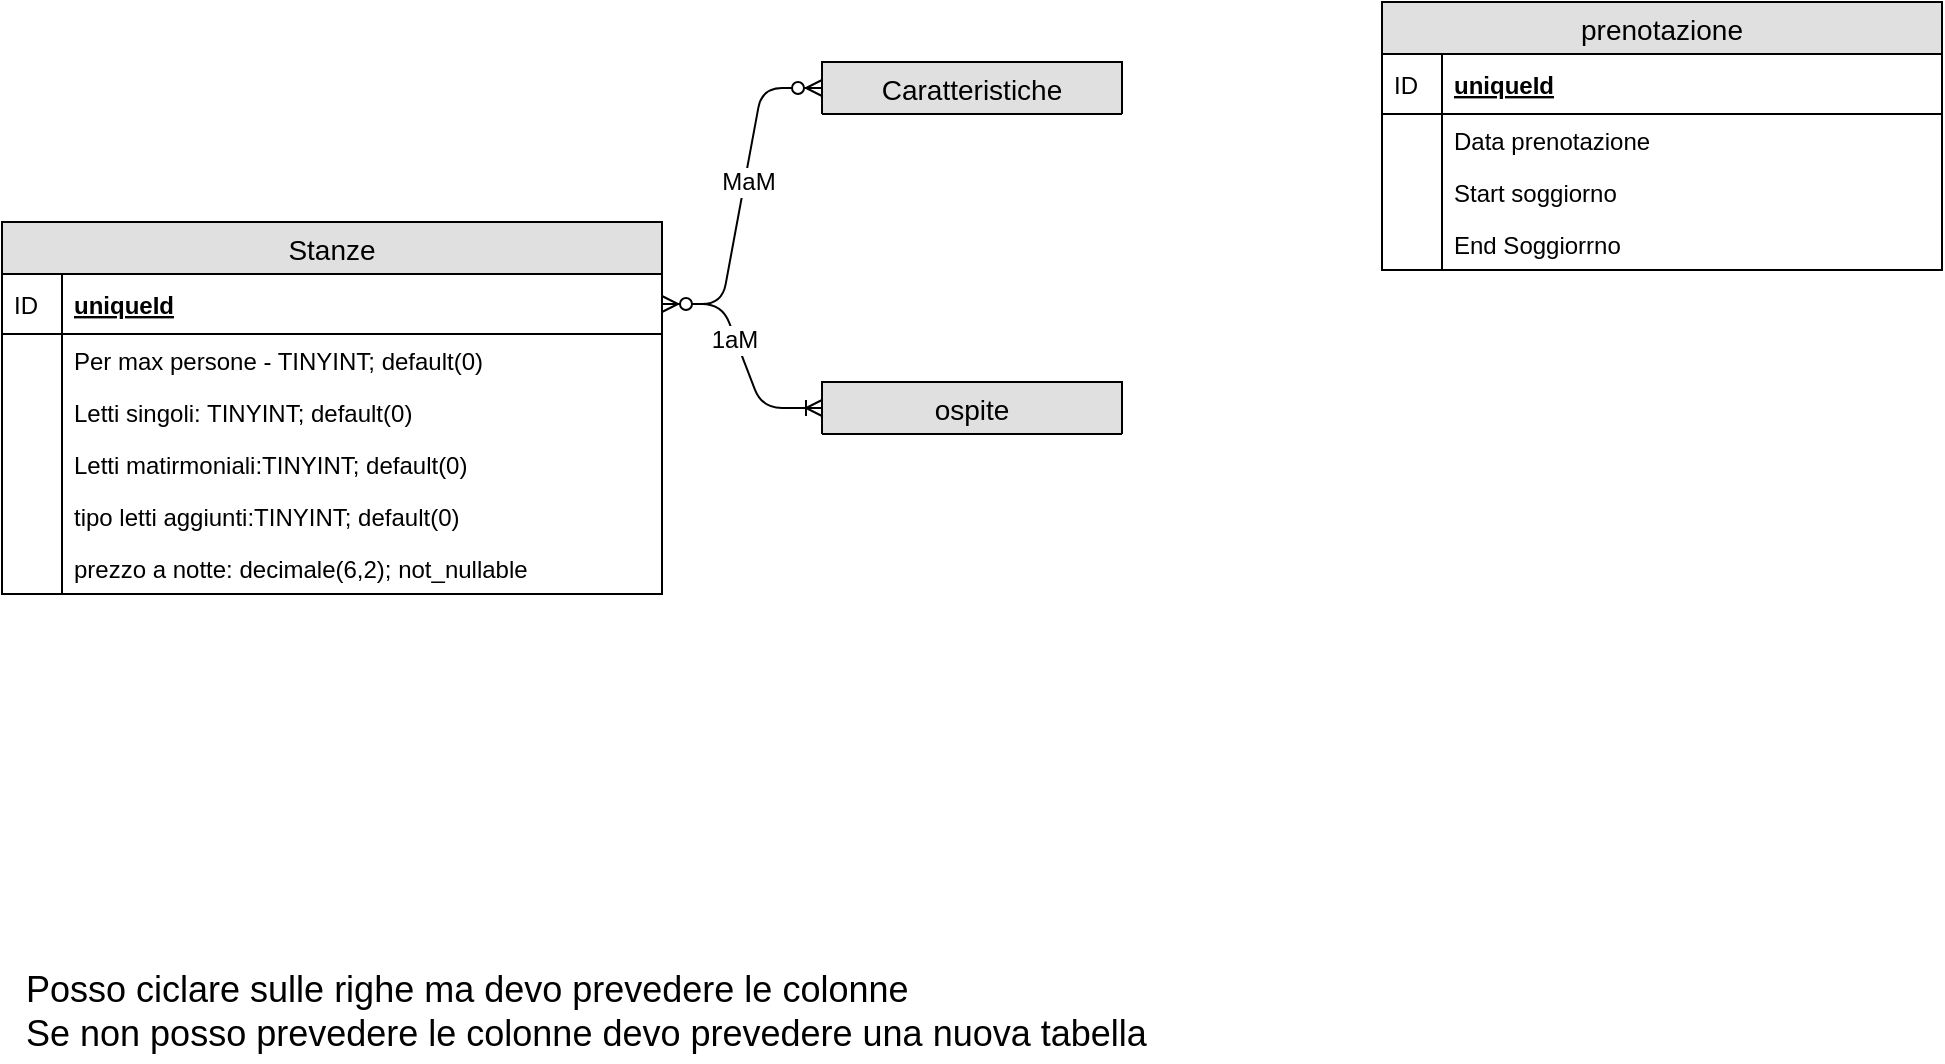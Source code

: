 <mxfile version="12.4.2" type="github" pages="1">
  <diagram id="B_G7BN0pg-eralU9Y7lQ" name="Page-1">
    <mxGraphModel dx="1426" dy="837" grid="1" gridSize="10" guides="1" tooltips="1" connect="1" arrows="1" fold="1" page="1" pageScale="1" pageWidth="1920" pageHeight="1200" math="0" shadow="0">
      <root>
        <mxCell id="0"/>
        <mxCell id="1" parent="0"/>
        <mxCell id="duu10q1DUP-rFCEBtcsj-118" value="" style="edgeStyle=orthogonalEdgeStyle;rounded=0;orthogonalLoop=1;jettySize=auto;html=1;startArrow=none;startFill=0;" parent="1" target="duu10q1DUP-rFCEBtcsj-2" edge="1">
          <mxGeometry relative="1" as="geometry">
            <mxPoint x="350" y="55" as="sourcePoint"/>
          </mxGeometry>
        </mxCell>
        <mxCell id="duu10q1DUP-rFCEBtcsj-130" value="Stanze" style="swimlane;fontStyle=0;childLayout=stackLayout;horizontal=1;startSize=26;fillColor=#e0e0e0;horizontalStack=0;resizeParent=1;resizeParentMax=0;resizeLast=0;collapsible=1;marginBottom=0;swimlaneFillColor=#ffffff;align=center;fontSize=14;" parent="1" vertex="1">
          <mxGeometry x="110" y="460" width="330" height="186" as="geometry">
            <mxRectangle x="70" y="350" width="80" height="26" as="alternateBounds"/>
          </mxGeometry>
        </mxCell>
        <mxCell id="duu10q1DUP-rFCEBtcsj-131" value="uniqueId" style="shape=partialRectangle;top=0;left=0;right=0;bottom=1;align=left;verticalAlign=middle;fillColor=none;spacingLeft=34;spacingRight=4;overflow=hidden;rotatable=0;points=[[0,0.5],[1,0.5]];portConstraint=eastwest;dropTarget=0;fontStyle=5;fontSize=12;" parent="duu10q1DUP-rFCEBtcsj-130" vertex="1">
          <mxGeometry y="26" width="330" height="30" as="geometry"/>
        </mxCell>
        <mxCell id="duu10q1DUP-rFCEBtcsj-132" value="ID" style="shape=partialRectangle;top=0;left=0;bottom=0;fillColor=none;align=left;verticalAlign=middle;spacingLeft=4;spacingRight=4;overflow=hidden;rotatable=0;points=[];portConstraint=eastwest;part=1;fontSize=12;" parent="duu10q1DUP-rFCEBtcsj-131" vertex="1" connectable="0">
          <mxGeometry width="30" height="30" as="geometry"/>
        </mxCell>
        <mxCell id="duu10q1DUP-rFCEBtcsj-133" value="Per max persone - TINYINT; default(0)" style="shape=partialRectangle;top=0;left=0;right=0;bottom=0;align=left;verticalAlign=top;fillColor=none;spacingLeft=34;spacingRight=4;overflow=hidden;rotatable=0;points=[[0,0.5],[1,0.5]];portConstraint=eastwest;dropTarget=0;fontSize=12;" parent="duu10q1DUP-rFCEBtcsj-130" vertex="1">
          <mxGeometry y="56" width="330" height="26" as="geometry"/>
        </mxCell>
        <mxCell id="duu10q1DUP-rFCEBtcsj-134" value="" style="shape=partialRectangle;top=0;left=0;bottom=0;fillColor=none;align=left;verticalAlign=top;spacingLeft=4;spacingRight=4;overflow=hidden;rotatable=0;points=[];portConstraint=eastwest;part=1;fontSize=12;" parent="duu10q1DUP-rFCEBtcsj-133" vertex="1" connectable="0">
          <mxGeometry width="30" height="26" as="geometry"/>
        </mxCell>
        <mxCell id="duu10q1DUP-rFCEBtcsj-135" value="Letti singoli: TINYINT; default(0)" style="shape=partialRectangle;top=0;left=0;right=0;bottom=0;align=left;verticalAlign=top;fillColor=none;spacingLeft=34;spacingRight=4;overflow=hidden;rotatable=0;points=[[0,0.5],[1,0.5]];portConstraint=eastwest;dropTarget=0;fontSize=12;" parent="duu10q1DUP-rFCEBtcsj-130" vertex="1">
          <mxGeometry y="82" width="330" height="26" as="geometry"/>
        </mxCell>
        <mxCell id="duu10q1DUP-rFCEBtcsj-136" value="" style="shape=partialRectangle;top=0;left=0;bottom=0;fillColor=none;align=left;verticalAlign=top;spacingLeft=4;spacingRight=4;overflow=hidden;rotatable=0;points=[];portConstraint=eastwest;part=1;fontSize=12;" parent="duu10q1DUP-rFCEBtcsj-135" vertex="1" connectable="0">
          <mxGeometry width="30" height="26" as="geometry"/>
        </mxCell>
        <mxCell id="duu10q1DUP-rFCEBtcsj-137" value="Letti matirmoniali:TINYINT; default(0)" style="shape=partialRectangle;top=0;left=0;right=0;bottom=0;align=left;verticalAlign=top;fillColor=none;spacingLeft=34;spacingRight=4;overflow=hidden;rotatable=0;points=[[0,0.5],[1,0.5]];portConstraint=eastwest;dropTarget=0;fontSize=12;" parent="duu10q1DUP-rFCEBtcsj-130" vertex="1">
          <mxGeometry y="108" width="330" height="26" as="geometry"/>
        </mxCell>
        <mxCell id="duu10q1DUP-rFCEBtcsj-138" value="" style="shape=partialRectangle;top=0;left=0;bottom=0;fillColor=none;align=left;verticalAlign=top;spacingLeft=4;spacingRight=4;overflow=hidden;rotatable=0;points=[];portConstraint=eastwest;part=1;fontSize=12;" parent="duu10q1DUP-rFCEBtcsj-137" vertex="1" connectable="0">
          <mxGeometry width="30" height="26" as="geometry"/>
        </mxCell>
        <mxCell id="duu10q1DUP-rFCEBtcsj-145" value="tipo letti aggiunti:TINYINT; default(0)" style="shape=partialRectangle;top=0;left=0;right=0;bottom=0;align=left;verticalAlign=top;fillColor=none;spacingLeft=34;spacingRight=4;overflow=hidden;rotatable=0;points=[[0,0.5],[1,0.5]];portConstraint=eastwest;dropTarget=0;fontSize=12;" parent="duu10q1DUP-rFCEBtcsj-130" vertex="1">
          <mxGeometry y="134" width="330" height="26" as="geometry"/>
        </mxCell>
        <mxCell id="duu10q1DUP-rFCEBtcsj-146" value="" style="shape=partialRectangle;top=0;left=0;bottom=0;fillColor=none;align=left;verticalAlign=top;spacingLeft=4;spacingRight=4;overflow=hidden;rotatable=0;points=[];portConstraint=eastwest;part=1;fontSize=12;" parent="duu10q1DUP-rFCEBtcsj-145" vertex="1" connectable="0">
          <mxGeometry width="30" height="26" as="geometry"/>
        </mxCell>
        <mxCell id="duu10q1DUP-rFCEBtcsj-147" value="prezzo a notte: decimale(6,2); not_nullable" style="shape=partialRectangle;top=0;left=0;right=0;bottom=0;align=left;verticalAlign=top;fillColor=none;spacingLeft=34;spacingRight=4;overflow=hidden;rotatable=0;points=[[0,0.5],[1,0.5]];portConstraint=eastwest;dropTarget=0;fontSize=12;" parent="duu10q1DUP-rFCEBtcsj-130" vertex="1">
          <mxGeometry y="160" width="330" height="26" as="geometry"/>
        </mxCell>
        <mxCell id="duu10q1DUP-rFCEBtcsj-148" value="" style="shape=partialRectangle;top=0;left=0;bottom=0;fillColor=none;align=left;verticalAlign=top;spacingLeft=4;spacingRight=4;overflow=hidden;rotatable=0;points=[];portConstraint=eastwest;part=1;fontSize=12;" parent="duu10q1DUP-rFCEBtcsj-147" vertex="1" connectable="0">
          <mxGeometry width="30" height="26" as="geometry"/>
        </mxCell>
        <mxCell id="duu10q1DUP-rFCEBtcsj-177" value="ospite" style="swimlane;fontStyle=0;childLayout=stackLayout;horizontal=1;startSize=26;fillColor=#e0e0e0;horizontalStack=0;resizeParent=1;resizeParentMax=0;resizeLast=0;collapsible=1;marginBottom=0;swimlaneFillColor=#ffffff;align=center;fontSize=14;" parent="1" vertex="1" collapsed="1">
          <mxGeometry x="520" y="540" width="150" height="26" as="geometry">
            <mxRectangle x="520" y="470" width="160" height="420" as="alternateBounds"/>
          </mxGeometry>
        </mxCell>
        <mxCell id="duu10q1DUP-rFCEBtcsj-178" value="uniqueId" style="shape=partialRectangle;top=0;left=0;right=0;bottom=1;align=left;verticalAlign=middle;fillColor=none;spacingLeft=34;spacingRight=4;overflow=hidden;rotatable=0;points=[[0,0.5],[1,0.5]];portConstraint=eastwest;dropTarget=0;fontStyle=5;fontSize=12;" parent="duu10q1DUP-rFCEBtcsj-177" vertex="1">
          <mxGeometry y="26" width="150" height="30" as="geometry"/>
        </mxCell>
        <mxCell id="duu10q1DUP-rFCEBtcsj-179" value="ID" style="shape=partialRectangle;top=0;left=0;bottom=0;fillColor=none;align=left;verticalAlign=middle;spacingLeft=4;spacingRight=4;overflow=hidden;rotatable=0;points=[];portConstraint=eastwest;part=1;fontSize=12;" parent="duu10q1DUP-rFCEBtcsj-178" vertex="1" connectable="0">
          <mxGeometry width="30" height="30" as="geometry"/>
        </mxCell>
        <mxCell id="duu10q1DUP-rFCEBtcsj-180" value="Nome" style="shape=partialRectangle;top=0;left=0;right=0;bottom=0;align=left;verticalAlign=top;fillColor=none;spacingLeft=34;spacingRight=4;overflow=hidden;rotatable=0;points=[[0,0.5],[1,0.5]];portConstraint=eastwest;dropTarget=0;fontSize=12;" parent="duu10q1DUP-rFCEBtcsj-177" vertex="1">
          <mxGeometry y="56" width="150" height="26" as="geometry"/>
        </mxCell>
        <mxCell id="duu10q1DUP-rFCEBtcsj-181" value="" style="shape=partialRectangle;top=0;left=0;bottom=0;fillColor=none;align=left;verticalAlign=top;spacingLeft=4;spacingRight=4;overflow=hidden;rotatable=0;points=[];portConstraint=eastwest;part=1;fontSize=12;" parent="duu10q1DUP-rFCEBtcsj-180" vertex="1" connectable="0">
          <mxGeometry width="30" height="26" as="geometry"/>
        </mxCell>
        <mxCell id="duu10q1DUP-rFCEBtcsj-182" value="Cognome" style="shape=partialRectangle;top=0;left=0;right=0;bottom=0;align=left;verticalAlign=top;fillColor=none;spacingLeft=34;spacingRight=4;overflow=hidden;rotatable=0;points=[[0,0.5],[1,0.5]];portConstraint=eastwest;dropTarget=0;fontSize=12;" parent="duu10q1DUP-rFCEBtcsj-177" vertex="1">
          <mxGeometry y="82" width="150" height="26" as="geometry"/>
        </mxCell>
        <mxCell id="duu10q1DUP-rFCEBtcsj-183" value="" style="shape=partialRectangle;top=0;left=0;bottom=0;fillColor=none;align=left;verticalAlign=top;spacingLeft=4;spacingRight=4;overflow=hidden;rotatable=0;points=[];portConstraint=eastwest;part=1;fontSize=12;" parent="duu10q1DUP-rFCEBtcsj-182" vertex="1" connectable="0">
          <mxGeometry width="30" height="26" as="geometry"/>
        </mxCell>
        <mxCell id="duu10q1DUP-rFCEBtcsj-184" value="CF" style="shape=partialRectangle;top=0;left=0;right=0;bottom=0;align=left;verticalAlign=top;fillColor=none;spacingLeft=34;spacingRight=4;overflow=hidden;rotatable=0;points=[[0,0.5],[1,0.5]];portConstraint=eastwest;dropTarget=0;fontSize=12;" parent="duu10q1DUP-rFCEBtcsj-177" vertex="1">
          <mxGeometry y="108" width="150" height="26" as="geometry"/>
        </mxCell>
        <mxCell id="duu10q1DUP-rFCEBtcsj-185" value="" style="shape=partialRectangle;top=0;left=0;bottom=0;fillColor=none;align=left;verticalAlign=top;spacingLeft=4;spacingRight=4;overflow=hidden;rotatable=0;points=[];portConstraint=eastwest;part=1;fontSize=12;" parent="duu10q1DUP-rFCEBtcsj-184" vertex="1" connectable="0">
          <mxGeometry width="30" height="26" as="geometry"/>
        </mxCell>
        <mxCell id="duu10q1DUP-rFCEBtcsj-186" value="telefono" style="shape=partialRectangle;top=0;left=0;right=0;bottom=0;align=left;verticalAlign=top;fillColor=none;spacingLeft=34;spacingRight=4;overflow=hidden;rotatable=0;points=[[0,0.5],[1,0.5]];portConstraint=eastwest;dropTarget=0;fontSize=12;" parent="duu10q1DUP-rFCEBtcsj-177" vertex="1">
          <mxGeometry y="134" width="150" height="26" as="geometry"/>
        </mxCell>
        <mxCell id="duu10q1DUP-rFCEBtcsj-187" value="" style="shape=partialRectangle;top=0;left=0;bottom=0;fillColor=none;align=left;verticalAlign=top;spacingLeft=4;spacingRight=4;overflow=hidden;rotatable=0;points=[];portConstraint=eastwest;part=1;fontSize=12;" parent="duu10q1DUP-rFCEBtcsj-186" vertex="1" connectable="0">
          <mxGeometry width="30" height="26" as="geometry"/>
        </mxCell>
        <mxCell id="duu10q1DUP-rFCEBtcsj-188" value="prezzo a notte" style="shape=partialRectangle;top=0;left=0;right=0;bottom=0;align=left;verticalAlign=top;fillColor=none;spacingLeft=34;spacingRight=4;overflow=hidden;rotatable=0;points=[[0,0.5],[1,0.5]];portConstraint=eastwest;dropTarget=0;fontSize=12;" parent="duu10q1DUP-rFCEBtcsj-177" vertex="1">
          <mxGeometry y="160" width="150" height="26" as="geometry"/>
        </mxCell>
        <mxCell id="duu10q1DUP-rFCEBtcsj-189" value="" style="shape=partialRectangle;top=0;left=0;bottom=0;fillColor=none;align=left;verticalAlign=top;spacingLeft=4;spacingRight=4;overflow=hidden;rotatable=0;points=[];portConstraint=eastwest;part=1;fontSize=12;" parent="duu10q1DUP-rFCEBtcsj-188" vertex="1" connectable="0">
          <mxGeometry width="30" height="26" as="geometry"/>
        </mxCell>
        <mxCell id="duu10q1DUP-rFCEBtcsj-196" value="wifi" style="shape=partialRectangle;top=0;left=0;right=0;bottom=0;align=left;verticalAlign=top;fillColor=none;spacingLeft=34;spacingRight=4;overflow=hidden;rotatable=0;points=[[0,0.5],[1,0.5]];portConstraint=eastwest;dropTarget=0;fontSize=12;" parent="duu10q1DUP-rFCEBtcsj-177" vertex="1">
          <mxGeometry y="186" width="150" height="26" as="geometry"/>
        </mxCell>
        <mxCell id="duu10q1DUP-rFCEBtcsj-197" value="" style="shape=partialRectangle;top=0;left=0;bottom=0;fillColor=none;align=left;verticalAlign=top;spacingLeft=4;spacingRight=4;overflow=hidden;rotatable=0;points=[];portConstraint=eastwest;part=1;fontSize=12;" parent="duu10q1DUP-rFCEBtcsj-196" vertex="1" connectable="0">
          <mxGeometry width="30" height="26" as="geometry"/>
        </mxCell>
        <mxCell id="duu10q1DUP-rFCEBtcsj-198" value="row 3" style="shape=partialRectangle;top=0;left=0;right=0;bottom=0;align=left;verticalAlign=top;fillColor=none;spacingLeft=34;spacingRight=4;overflow=hidden;rotatable=0;points=[[0,0.5],[1,0.5]];portConstraint=eastwest;dropTarget=0;fontSize=12;" parent="duu10q1DUP-rFCEBtcsj-177" vertex="1">
          <mxGeometry y="212" width="150" height="26" as="geometry"/>
        </mxCell>
        <mxCell id="duu10q1DUP-rFCEBtcsj-199" value="" style="shape=partialRectangle;top=0;left=0;bottom=0;fillColor=none;align=left;verticalAlign=top;spacingLeft=4;spacingRight=4;overflow=hidden;rotatable=0;points=[];portConstraint=eastwest;part=1;fontSize=12;" parent="duu10q1DUP-rFCEBtcsj-198" vertex="1" connectable="0">
          <mxGeometry width="30" height="26" as="geometry"/>
        </mxCell>
        <mxCell id="duu10q1DUP-rFCEBtcsj-200" value="disponibilità" style="shape=partialRectangle;top=0;left=0;right=0;bottom=0;align=left;verticalAlign=top;fillColor=none;spacingLeft=34;spacingRight=4;overflow=hidden;rotatable=0;points=[[0,0.5],[1,0.5]];portConstraint=eastwest;dropTarget=0;fontSize=12;" parent="duu10q1DUP-rFCEBtcsj-177" vertex="1">
          <mxGeometry y="238" width="150" height="26" as="geometry"/>
        </mxCell>
        <mxCell id="duu10q1DUP-rFCEBtcsj-201" value="" style="shape=partialRectangle;top=0;left=0;bottom=0;fillColor=none;align=left;verticalAlign=top;spacingLeft=4;spacingRight=4;overflow=hidden;rotatable=0;points=[];portConstraint=eastwest;part=1;fontSize=12;" parent="duu10q1DUP-rFCEBtcsj-200" vertex="1" connectable="0">
          <mxGeometry width="30" height="26" as="geometry"/>
        </mxCell>
        <mxCell id="duu10q1DUP-rFCEBtcsj-202" value="animali ammessi" style="shape=partialRectangle;top=0;left=0;right=0;bottom=0;align=left;verticalAlign=top;fillColor=none;spacingLeft=34;spacingRight=4;overflow=hidden;rotatable=0;points=[[0,0.5],[1,0.5]];portConstraint=eastwest;dropTarget=0;fontSize=12;" parent="duu10q1DUP-rFCEBtcsj-177" vertex="1">
          <mxGeometry y="264" width="150" height="26" as="geometry"/>
        </mxCell>
        <mxCell id="duu10q1DUP-rFCEBtcsj-203" value="" style="shape=partialRectangle;top=0;left=0;bottom=0;fillColor=none;align=left;verticalAlign=top;spacingLeft=4;spacingRight=4;overflow=hidden;rotatable=0;points=[];portConstraint=eastwest;part=1;fontSize=12;" parent="duu10q1DUP-rFCEBtcsj-202" vertex="1" connectable="0">
          <mxGeometry width="30" height="26" as="geometry"/>
        </mxCell>
        <mxCell id="duu10q1DUP-rFCEBtcsj-204" value="lavatirce" style="shape=partialRectangle;top=0;left=0;right=0;bottom=0;align=left;verticalAlign=top;fillColor=none;spacingLeft=34;spacingRight=4;overflow=hidden;rotatable=0;points=[[0,0.5],[1,0.5]];portConstraint=eastwest;dropTarget=0;fontSize=12;" parent="duu10q1DUP-rFCEBtcsj-177" vertex="1">
          <mxGeometry y="290" width="150" height="26" as="geometry"/>
        </mxCell>
        <mxCell id="duu10q1DUP-rFCEBtcsj-205" value="" style="shape=partialRectangle;top=0;left=0;bottom=0;fillColor=none;align=left;verticalAlign=top;spacingLeft=4;spacingRight=4;overflow=hidden;rotatable=0;points=[];portConstraint=eastwest;part=1;fontSize=12;" parent="duu10q1DUP-rFCEBtcsj-204" vertex="1" connectable="0">
          <mxGeometry width="30" height="26" as="geometry"/>
        </mxCell>
        <mxCell id="duu10q1DUP-rFCEBtcsj-206" value="servizi pulizie" style="shape=partialRectangle;top=0;left=0;right=0;bottom=0;align=left;verticalAlign=top;fillColor=none;spacingLeft=34;spacingRight=4;overflow=hidden;rotatable=0;points=[[0,0.5],[1,0.5]];portConstraint=eastwest;dropTarget=0;fontSize=12;" parent="duu10q1DUP-rFCEBtcsj-177" vertex="1">
          <mxGeometry y="316" width="150" height="26" as="geometry"/>
        </mxCell>
        <mxCell id="duu10q1DUP-rFCEBtcsj-207" value="" style="shape=partialRectangle;top=0;left=0;bottom=0;fillColor=none;align=left;verticalAlign=top;spacingLeft=4;spacingRight=4;overflow=hidden;rotatable=0;points=[];portConstraint=eastwest;part=1;fontSize=12;" parent="duu10q1DUP-rFCEBtcsj-206" vertex="1" connectable="0">
          <mxGeometry width="30" height="26" as="geometry"/>
        </mxCell>
        <mxCell id="duu10q1DUP-rFCEBtcsj-208" value="Dal centro" style="shape=partialRectangle;top=0;left=0;right=0;bottom=0;align=left;verticalAlign=top;fillColor=none;spacingLeft=34;spacingRight=4;overflow=hidden;rotatable=0;points=[[0,0.5],[1,0.5]];portConstraint=eastwest;dropTarget=0;fontSize=12;" parent="duu10q1DUP-rFCEBtcsj-177" vertex="1">
          <mxGeometry y="342" width="150" height="26" as="geometry"/>
        </mxCell>
        <mxCell id="duu10q1DUP-rFCEBtcsj-209" value="" style="shape=partialRectangle;top=0;left=0;bottom=0;fillColor=none;align=left;verticalAlign=top;spacingLeft=4;spacingRight=4;overflow=hidden;rotatable=0;points=[];portConstraint=eastwest;part=1;fontSize=12;" parent="duu10q1DUP-rFCEBtcsj-208" vertex="1" connectable="0">
          <mxGeometry width="30" height="26" as="geometry"/>
        </mxCell>
        <mxCell id="duu10q1DUP-rFCEBtcsj-210" value="servizi in zona" style="shape=partialRectangle;top=0;left=0;right=0;bottom=0;align=left;verticalAlign=top;fillColor=none;spacingLeft=34;spacingRight=4;overflow=hidden;rotatable=0;points=[[0,0.5],[1,0.5]];portConstraint=eastwest;dropTarget=0;fontSize=12;" parent="duu10q1DUP-rFCEBtcsj-177" vertex="1">
          <mxGeometry y="368" width="150" height="26" as="geometry"/>
        </mxCell>
        <mxCell id="duu10q1DUP-rFCEBtcsj-211" value="" style="shape=partialRectangle;top=0;left=0;bottom=0;fillColor=none;align=left;verticalAlign=top;spacingLeft=4;spacingRight=4;overflow=hidden;rotatable=0;points=[];portConstraint=eastwest;part=1;fontSize=12;" parent="duu10q1DUP-rFCEBtcsj-210" vertex="1" connectable="0">
          <mxGeometry width="30" height="26" as="geometry"/>
        </mxCell>
        <mxCell id="duu10q1DUP-rFCEBtcsj-244" value="ID_STANZA" style="shape=partialRectangle;top=0;left=0;right=0;bottom=0;align=left;verticalAlign=top;fillColor=none;spacingLeft=34;spacingRight=4;overflow=hidden;rotatable=0;points=[[0,0.5],[1,0.5]];portConstraint=eastwest;dropTarget=0;fontSize=12;" parent="duu10q1DUP-rFCEBtcsj-177" vertex="1">
          <mxGeometry y="394" width="150" height="26" as="geometry"/>
        </mxCell>
        <mxCell id="duu10q1DUP-rFCEBtcsj-245" value="FK" style="shape=partialRectangle;top=0;left=0;bottom=0;fillColor=none;align=left;verticalAlign=top;spacingLeft=4;spacingRight=4;overflow=hidden;rotatable=0;points=[];portConstraint=eastwest;part=1;fontSize=12;" parent="duu10q1DUP-rFCEBtcsj-244" vertex="1" connectable="0">
          <mxGeometry width="30" height="26" as="geometry"/>
        </mxCell>
        <mxCell id="duu10q1DUP-rFCEBtcsj-215" value="prenotazione" style="swimlane;fontStyle=0;childLayout=stackLayout;horizontal=1;startSize=26;fillColor=#e0e0e0;horizontalStack=0;resizeParent=1;resizeParentMax=0;resizeLast=0;collapsible=1;marginBottom=0;swimlaneFillColor=#ffffff;align=center;fontSize=14;" parent="1" vertex="1">
          <mxGeometry x="800" y="350" width="280" height="134" as="geometry">
            <mxRectangle x="70" y="350" width="80" height="26" as="alternateBounds"/>
          </mxGeometry>
        </mxCell>
        <mxCell id="duu10q1DUP-rFCEBtcsj-216" value="uniqueId" style="shape=partialRectangle;top=0;left=0;right=0;bottom=1;align=left;verticalAlign=middle;fillColor=none;spacingLeft=34;spacingRight=4;overflow=hidden;rotatable=0;points=[[0,0.5],[1,0.5]];portConstraint=eastwest;dropTarget=0;fontStyle=5;fontSize=12;" parent="duu10q1DUP-rFCEBtcsj-215" vertex="1">
          <mxGeometry y="26" width="280" height="30" as="geometry"/>
        </mxCell>
        <mxCell id="duu10q1DUP-rFCEBtcsj-217" value="ID" style="shape=partialRectangle;top=0;left=0;bottom=0;fillColor=none;align=left;verticalAlign=middle;spacingLeft=4;spacingRight=4;overflow=hidden;rotatable=0;points=[];portConstraint=eastwest;part=1;fontSize=12;" parent="duu10q1DUP-rFCEBtcsj-216" vertex="1" connectable="0">
          <mxGeometry width="30" height="30" as="geometry"/>
        </mxCell>
        <mxCell id="duu10q1DUP-rFCEBtcsj-218" value="Data prenotazione" style="shape=partialRectangle;top=0;left=0;right=0;bottom=0;align=left;verticalAlign=top;fillColor=none;spacingLeft=34;spacingRight=4;overflow=hidden;rotatable=0;points=[[0,0.5],[1,0.5]];portConstraint=eastwest;dropTarget=0;fontSize=12;" parent="duu10q1DUP-rFCEBtcsj-215" vertex="1">
          <mxGeometry y="56" width="280" height="26" as="geometry"/>
        </mxCell>
        <mxCell id="duu10q1DUP-rFCEBtcsj-219" value="" style="shape=partialRectangle;top=0;left=0;bottom=0;fillColor=none;align=left;verticalAlign=top;spacingLeft=4;spacingRight=4;overflow=hidden;rotatable=0;points=[];portConstraint=eastwest;part=1;fontSize=12;" parent="duu10q1DUP-rFCEBtcsj-218" vertex="1" connectable="0">
          <mxGeometry width="30" height="26" as="geometry"/>
        </mxCell>
        <mxCell id="duu10q1DUP-rFCEBtcsj-220" value="Start soggiorno" style="shape=partialRectangle;top=0;left=0;right=0;bottom=0;align=left;verticalAlign=top;fillColor=none;spacingLeft=34;spacingRight=4;overflow=hidden;rotatable=0;points=[[0,0.5],[1,0.5]];portConstraint=eastwest;dropTarget=0;fontSize=12;" parent="duu10q1DUP-rFCEBtcsj-215" vertex="1">
          <mxGeometry y="82" width="280" height="26" as="geometry"/>
        </mxCell>
        <mxCell id="duu10q1DUP-rFCEBtcsj-221" value="" style="shape=partialRectangle;top=0;left=0;bottom=0;fillColor=none;align=left;verticalAlign=top;spacingLeft=4;spacingRight=4;overflow=hidden;rotatable=0;points=[];portConstraint=eastwest;part=1;fontSize=12;" parent="duu10q1DUP-rFCEBtcsj-220" vertex="1" connectable="0">
          <mxGeometry width="30" height="26" as="geometry"/>
        </mxCell>
        <mxCell id="duu10q1DUP-rFCEBtcsj-222" value="End Soggiorrno" style="shape=partialRectangle;top=0;left=0;right=0;bottom=0;align=left;verticalAlign=top;fillColor=none;spacingLeft=34;spacingRight=4;overflow=hidden;rotatable=0;points=[[0,0.5],[1,0.5]];portConstraint=eastwest;dropTarget=0;fontSize=12;" parent="duu10q1DUP-rFCEBtcsj-215" vertex="1">
          <mxGeometry y="108" width="280" height="26" as="geometry"/>
        </mxCell>
        <mxCell id="duu10q1DUP-rFCEBtcsj-223" value="" style="shape=partialRectangle;top=0;left=0;bottom=0;fillColor=none;align=left;verticalAlign=top;spacingLeft=4;spacingRight=4;overflow=hidden;rotatable=0;points=[];portConstraint=eastwest;part=1;fontSize=12;" parent="duu10q1DUP-rFCEBtcsj-222" vertex="1" connectable="0">
          <mxGeometry width="30" height="26" as="geometry"/>
        </mxCell>
        <mxCell id="duu10q1DUP-rFCEBtcsj-246" value="" style="edgeStyle=entityRelationEdgeStyle;fontSize=12;html=1;endArrow=ERoneToMany;entryX=0;entryY=0.5;entryDx=0;entryDy=0;" parent="1" source="duu10q1DUP-rFCEBtcsj-131" target="duu10q1DUP-rFCEBtcsj-244" edge="1">
          <mxGeometry width="100" height="100" relative="1" as="geometry">
            <mxPoint x="40" y="940" as="sourcePoint"/>
            <mxPoint x="140" y="840" as="targetPoint"/>
          </mxGeometry>
        </mxCell>
        <mxCell id="duu10q1DUP-rFCEBtcsj-288" value="1aM" style="text;html=1;align=center;verticalAlign=middle;resizable=0;points=[];;labelBackgroundColor=#ffffff;" parent="duu10q1DUP-rFCEBtcsj-246" vertex="1" connectable="0">
          <mxGeometry x="-0.165" y="-1" relative="1" as="geometry">
            <mxPoint as="offset"/>
          </mxGeometry>
        </mxCell>
        <mxCell id="duu10q1DUP-rFCEBtcsj-247" value="Caratteristiche" style="swimlane;fontStyle=0;childLayout=stackLayout;horizontal=1;startSize=26;fillColor=#e0e0e0;horizontalStack=0;resizeParent=1;resizeParentMax=0;resizeLast=0;collapsible=1;marginBottom=0;swimlaneFillColor=#ffffff;align=center;fontSize=14;" parent="1" vertex="1" collapsed="1">
          <mxGeometry x="520" y="380" width="150" height="26" as="geometry">
            <mxRectangle x="100" y="590" width="260" height="498" as="alternateBounds"/>
          </mxGeometry>
        </mxCell>
        <mxCell id="duu10q1DUP-rFCEBtcsj-248" value="uniqueId" style="shape=partialRectangle;top=0;left=0;right=0;bottom=1;align=left;verticalAlign=middle;fillColor=none;spacingLeft=34;spacingRight=4;overflow=hidden;rotatable=0;points=[[0,0.5],[1,0.5]];portConstraint=eastwest;dropTarget=0;fontStyle=5;fontSize=12;" parent="duu10q1DUP-rFCEBtcsj-247" vertex="1">
          <mxGeometry y="26" width="150" height="30" as="geometry"/>
        </mxCell>
        <mxCell id="duu10q1DUP-rFCEBtcsj-249" value="ID" style="shape=partialRectangle;top=0;left=0;bottom=0;fillColor=none;align=left;verticalAlign=middle;spacingLeft=4;spacingRight=4;overflow=hidden;rotatable=0;points=[];portConstraint=eastwest;part=1;fontSize=12;" parent="duu10q1DUP-rFCEBtcsj-248" vertex="1" connectable="0">
          <mxGeometry width="30" height="30" as="geometry"/>
        </mxCell>
        <mxCell id="duu10q1DUP-rFCEBtcsj-250" value="Per max persone - TINYINT; default(0)" style="shape=partialRectangle;top=0;left=0;right=0;bottom=0;align=left;verticalAlign=top;fillColor=none;spacingLeft=34;spacingRight=4;overflow=hidden;rotatable=0;points=[[0,0.5],[1,0.5]];portConstraint=eastwest;dropTarget=0;fontSize=12;" parent="duu10q1DUP-rFCEBtcsj-247" vertex="1">
          <mxGeometry y="56" width="150" height="26" as="geometry"/>
        </mxCell>
        <mxCell id="duu10q1DUP-rFCEBtcsj-251" value="" style="shape=partialRectangle;top=0;left=0;bottom=0;fillColor=none;align=left;verticalAlign=top;spacingLeft=4;spacingRight=4;overflow=hidden;rotatable=0;points=[];portConstraint=eastwest;part=1;fontSize=12;" parent="duu10q1DUP-rFCEBtcsj-250" vertex="1" connectable="0">
          <mxGeometry width="30" height="26" as="geometry"/>
        </mxCell>
        <mxCell id="duu10q1DUP-rFCEBtcsj-252" value="Letti singoli: TINYINT; default(0)" style="shape=partialRectangle;top=0;left=0;right=0;bottom=0;align=left;verticalAlign=top;fillColor=none;spacingLeft=34;spacingRight=4;overflow=hidden;rotatable=0;points=[[0,0.5],[1,0.5]];portConstraint=eastwest;dropTarget=0;fontSize=12;" parent="duu10q1DUP-rFCEBtcsj-247" vertex="1">
          <mxGeometry y="82" width="150" height="26" as="geometry"/>
        </mxCell>
        <mxCell id="duu10q1DUP-rFCEBtcsj-253" value="" style="shape=partialRectangle;top=0;left=0;bottom=0;fillColor=none;align=left;verticalAlign=top;spacingLeft=4;spacingRight=4;overflow=hidden;rotatable=0;points=[];portConstraint=eastwest;part=1;fontSize=12;" parent="duu10q1DUP-rFCEBtcsj-252" vertex="1" connectable="0">
          <mxGeometry width="30" height="26" as="geometry"/>
        </mxCell>
        <mxCell id="duu10q1DUP-rFCEBtcsj-254" value="Letti matirmoniali:TINYINT; default(0)" style="shape=partialRectangle;top=0;left=0;right=0;bottom=0;align=left;verticalAlign=top;fillColor=none;spacingLeft=34;spacingRight=4;overflow=hidden;rotatable=0;points=[[0,0.5],[1,0.5]];portConstraint=eastwest;dropTarget=0;fontSize=12;" parent="duu10q1DUP-rFCEBtcsj-247" vertex="1">
          <mxGeometry y="108" width="150" height="26" as="geometry"/>
        </mxCell>
        <mxCell id="duu10q1DUP-rFCEBtcsj-255" value="" style="shape=partialRectangle;top=0;left=0;bottom=0;fillColor=none;align=left;verticalAlign=top;spacingLeft=4;spacingRight=4;overflow=hidden;rotatable=0;points=[];portConstraint=eastwest;part=1;fontSize=12;" parent="duu10q1DUP-rFCEBtcsj-254" vertex="1" connectable="0">
          <mxGeometry width="30" height="26" as="geometry"/>
        </mxCell>
        <mxCell id="duu10q1DUP-rFCEBtcsj-256" value="tipo letti aggiunti:TINYINT; default(0)" style="shape=partialRectangle;top=0;left=0;right=0;bottom=0;align=left;verticalAlign=top;fillColor=none;spacingLeft=34;spacingRight=4;overflow=hidden;rotatable=0;points=[[0,0.5],[1,0.5]];portConstraint=eastwest;dropTarget=0;fontSize=12;" parent="duu10q1DUP-rFCEBtcsj-247" vertex="1">
          <mxGeometry y="134" width="150" height="26" as="geometry"/>
        </mxCell>
        <mxCell id="duu10q1DUP-rFCEBtcsj-257" value="" style="shape=partialRectangle;top=0;left=0;bottom=0;fillColor=none;align=left;verticalAlign=top;spacingLeft=4;spacingRight=4;overflow=hidden;rotatable=0;points=[];portConstraint=eastwest;part=1;fontSize=12;" parent="duu10q1DUP-rFCEBtcsj-256" vertex="1" connectable="0">
          <mxGeometry width="30" height="26" as="geometry"/>
        </mxCell>
        <mxCell id="duu10q1DUP-rFCEBtcsj-258" value="prezzo a notte: decimale(6,2); not_nullable" style="shape=partialRectangle;top=0;left=0;right=0;bottom=0;align=left;verticalAlign=top;fillColor=none;spacingLeft=34;spacingRight=4;overflow=hidden;rotatable=0;points=[[0,0.5],[1,0.5]];portConstraint=eastwest;dropTarget=0;fontSize=12;" parent="duu10q1DUP-rFCEBtcsj-247" vertex="1">
          <mxGeometry y="160" width="150" height="26" as="geometry"/>
        </mxCell>
        <mxCell id="duu10q1DUP-rFCEBtcsj-259" value="" style="shape=partialRectangle;top=0;left=0;bottom=0;fillColor=none;align=left;verticalAlign=top;spacingLeft=4;spacingRight=4;overflow=hidden;rotatable=0;points=[];portConstraint=eastwest;part=1;fontSize=12;" parent="duu10q1DUP-rFCEBtcsj-258" vertex="1" connectable="0">
          <mxGeometry width="30" height="26" as="geometry"/>
        </mxCell>
        <mxCell id="duu10q1DUP-rFCEBtcsj-260" value="disponibilità" style="shape=partialRectangle;top=0;left=0;right=0;bottom=0;align=left;verticalAlign=top;fillColor=none;spacingLeft=34;spacingRight=4;overflow=hidden;rotatable=0;points=[[0,0.5],[1,0.5]];portConstraint=eastwest;dropTarget=0;fontSize=12;" parent="duu10q1DUP-rFCEBtcsj-247" vertex="1">
          <mxGeometry y="186" width="150" height="26" as="geometry"/>
        </mxCell>
        <mxCell id="duu10q1DUP-rFCEBtcsj-261" value="" style="shape=partialRectangle;top=0;left=0;bottom=0;fillColor=none;align=left;verticalAlign=top;spacingLeft=4;spacingRight=4;overflow=hidden;rotatable=0;points=[];portConstraint=eastwest;part=1;fontSize=12;" parent="duu10q1DUP-rFCEBtcsj-260" vertex="1" connectable="0">
          <mxGeometry width="30" height="26" as="geometry"/>
        </mxCell>
        <mxCell id="duu10q1DUP-rFCEBtcsj-262" value="televisione" style="shape=partialRectangle;top=0;left=0;right=0;bottom=0;align=left;verticalAlign=top;fillColor=none;spacingLeft=34;spacingRight=4;overflow=hidden;rotatable=0;points=[[0,0.5],[1,0.5]];portConstraint=eastwest;dropTarget=0;fontSize=12;" parent="duu10q1DUP-rFCEBtcsj-247" vertex="1">
          <mxGeometry y="212" width="150" height="26" as="geometry"/>
        </mxCell>
        <mxCell id="duu10q1DUP-rFCEBtcsj-263" value="" style="shape=partialRectangle;top=0;left=0;bottom=0;fillColor=none;align=left;verticalAlign=top;spacingLeft=4;spacingRight=4;overflow=hidden;rotatable=0;points=[];portConstraint=eastwest;part=1;fontSize=12;" parent="duu10q1DUP-rFCEBtcsj-262" vertex="1" connectable="0">
          <mxGeometry width="30" height="26" as="geometry"/>
        </mxCell>
        <mxCell id="duu10q1DUP-rFCEBtcsj-264" value="satellite" style="shape=partialRectangle;top=0;left=0;right=0;bottom=0;align=left;verticalAlign=top;fillColor=none;spacingLeft=34;spacingRight=4;overflow=hidden;rotatable=0;points=[[0,0.5],[1,0.5]];portConstraint=eastwest;dropTarget=0;fontSize=12;" parent="duu10q1DUP-rFCEBtcsj-247" vertex="1">
          <mxGeometry y="238" width="150" height="26" as="geometry"/>
        </mxCell>
        <mxCell id="duu10q1DUP-rFCEBtcsj-265" value="" style="shape=partialRectangle;top=0;left=0;bottom=0;fillColor=none;align=left;verticalAlign=top;spacingLeft=4;spacingRight=4;overflow=hidden;rotatable=0;points=[];portConstraint=eastwest;part=1;fontSize=12;" parent="duu10q1DUP-rFCEBtcsj-264" vertex="1" connectable="0">
          <mxGeometry width="30" height="26" as="geometry"/>
        </mxCell>
        <mxCell id="duu10q1DUP-rFCEBtcsj-266" value="wifi" style="shape=partialRectangle;top=0;left=0;right=0;bottom=0;align=left;verticalAlign=top;fillColor=none;spacingLeft=34;spacingRight=4;overflow=hidden;rotatable=0;points=[[0,0.5],[1,0.5]];portConstraint=eastwest;dropTarget=0;fontSize=12;" parent="duu10q1DUP-rFCEBtcsj-247" vertex="1">
          <mxGeometry y="264" width="150" height="26" as="geometry"/>
        </mxCell>
        <mxCell id="duu10q1DUP-rFCEBtcsj-267" value="" style="shape=partialRectangle;top=0;left=0;bottom=0;fillColor=none;align=left;verticalAlign=top;spacingLeft=4;spacingRight=4;overflow=hidden;rotatable=0;points=[];portConstraint=eastwest;part=1;fontSize=12;" parent="duu10q1DUP-rFCEBtcsj-266" vertex="1" connectable="0">
          <mxGeometry width="30" height="26" as="geometry"/>
        </mxCell>
        <mxCell id="duu10q1DUP-rFCEBtcsj-270" value="disponibilità" style="shape=partialRectangle;top=0;left=0;right=0;bottom=0;align=left;verticalAlign=top;fillColor=none;spacingLeft=34;spacingRight=4;overflow=hidden;rotatable=0;points=[[0,0.5],[1,0.5]];portConstraint=eastwest;dropTarget=0;fontSize=12;" parent="duu10q1DUP-rFCEBtcsj-247" vertex="1">
          <mxGeometry y="290" width="150" height="26" as="geometry"/>
        </mxCell>
        <mxCell id="duu10q1DUP-rFCEBtcsj-271" value="" style="shape=partialRectangle;top=0;left=0;bottom=0;fillColor=none;align=left;verticalAlign=top;spacingLeft=4;spacingRight=4;overflow=hidden;rotatable=0;points=[];portConstraint=eastwest;part=1;fontSize=12;" parent="duu10q1DUP-rFCEBtcsj-270" vertex="1" connectable="0">
          <mxGeometry width="30" height="26" as="geometry"/>
        </mxCell>
        <mxCell id="duu10q1DUP-rFCEBtcsj-272" value="animali ammessi" style="shape=partialRectangle;top=0;left=0;right=0;bottom=0;align=left;verticalAlign=top;fillColor=none;spacingLeft=34;spacingRight=4;overflow=hidden;rotatable=0;points=[[0,0.5],[1,0.5]];portConstraint=eastwest;dropTarget=0;fontSize=12;" parent="duu10q1DUP-rFCEBtcsj-247" vertex="1">
          <mxGeometry y="316" width="150" height="26" as="geometry"/>
        </mxCell>
        <mxCell id="duu10q1DUP-rFCEBtcsj-273" value="" style="shape=partialRectangle;top=0;left=0;bottom=0;fillColor=none;align=left;verticalAlign=top;spacingLeft=4;spacingRight=4;overflow=hidden;rotatable=0;points=[];portConstraint=eastwest;part=1;fontSize=12;" parent="duu10q1DUP-rFCEBtcsj-272" vertex="1" connectable="0">
          <mxGeometry width="30" height="26" as="geometry"/>
        </mxCell>
        <mxCell id="duu10q1DUP-rFCEBtcsj-274" value="lavatrice" style="shape=partialRectangle;top=0;left=0;right=0;bottom=0;align=left;verticalAlign=top;fillColor=none;spacingLeft=34;spacingRight=4;overflow=hidden;rotatable=0;points=[[0,0.5],[1,0.5]];portConstraint=eastwest;dropTarget=0;fontSize=12;" parent="duu10q1DUP-rFCEBtcsj-247" vertex="1">
          <mxGeometry y="342" width="150" height="26" as="geometry"/>
        </mxCell>
        <mxCell id="duu10q1DUP-rFCEBtcsj-275" value="" style="shape=partialRectangle;top=0;left=0;bottom=0;fillColor=none;align=left;verticalAlign=top;spacingLeft=4;spacingRight=4;overflow=hidden;rotatable=0;points=[];portConstraint=eastwest;part=1;fontSize=12;" parent="duu10q1DUP-rFCEBtcsj-274" vertex="1" connectable="0">
          <mxGeometry width="30" height="26" as="geometry"/>
        </mxCell>
        <mxCell id="duu10q1DUP-rFCEBtcsj-276" value="servizi pulizie" style="shape=partialRectangle;top=0;left=0;right=0;bottom=0;align=left;verticalAlign=top;fillColor=none;spacingLeft=34;spacingRight=4;overflow=hidden;rotatable=0;points=[[0,0.5],[1,0.5]];portConstraint=eastwest;dropTarget=0;fontSize=12;" parent="duu10q1DUP-rFCEBtcsj-247" vertex="1">
          <mxGeometry y="368" width="150" height="26" as="geometry"/>
        </mxCell>
        <mxCell id="duu10q1DUP-rFCEBtcsj-277" value="" style="shape=partialRectangle;top=0;left=0;bottom=0;fillColor=none;align=left;verticalAlign=top;spacingLeft=4;spacingRight=4;overflow=hidden;rotatable=0;points=[];portConstraint=eastwest;part=1;fontSize=12;" parent="duu10q1DUP-rFCEBtcsj-276" vertex="1" connectable="0">
          <mxGeometry width="30" height="26" as="geometry"/>
        </mxCell>
        <mxCell id="duu10q1DUP-rFCEBtcsj-278" value="Dal centro" style="shape=partialRectangle;top=0;left=0;right=0;bottom=0;align=left;verticalAlign=top;fillColor=none;spacingLeft=34;spacingRight=4;overflow=hidden;rotatable=0;points=[[0,0.5],[1,0.5]];portConstraint=eastwest;dropTarget=0;fontSize=12;" parent="duu10q1DUP-rFCEBtcsj-247" vertex="1">
          <mxGeometry y="394" width="150" height="26" as="geometry"/>
        </mxCell>
        <mxCell id="duu10q1DUP-rFCEBtcsj-279" value="" style="shape=partialRectangle;top=0;left=0;bottom=0;fillColor=none;align=left;verticalAlign=top;spacingLeft=4;spacingRight=4;overflow=hidden;rotatable=0;points=[];portConstraint=eastwest;part=1;fontSize=12;" parent="duu10q1DUP-rFCEBtcsj-278" vertex="1" connectable="0">
          <mxGeometry width="30" height="26" as="geometry"/>
        </mxCell>
        <mxCell id="duu10q1DUP-rFCEBtcsj-280" value="servizi in zona" style="shape=partialRectangle;top=0;left=0;right=0;bottom=0;align=left;verticalAlign=top;fillColor=none;spacingLeft=34;spacingRight=4;overflow=hidden;rotatable=0;points=[[0,0.5],[1,0.5]];portConstraint=eastwest;dropTarget=0;fontSize=12;" parent="duu10q1DUP-rFCEBtcsj-247" vertex="1">
          <mxGeometry y="420" width="150" height="26" as="geometry"/>
        </mxCell>
        <mxCell id="duu10q1DUP-rFCEBtcsj-281" value="" style="shape=partialRectangle;top=0;left=0;bottom=0;fillColor=none;align=left;verticalAlign=top;spacingLeft=4;spacingRight=4;overflow=hidden;rotatable=0;points=[];portConstraint=eastwest;part=1;fontSize=12;" parent="duu10q1DUP-rFCEBtcsj-280" vertex="1" connectable="0">
          <mxGeometry width="30" height="26" as="geometry"/>
        </mxCell>
        <mxCell id="duu10q1DUP-rFCEBtcsj-282" value="fumatori" style="shape=partialRectangle;top=0;left=0;right=0;bottom=0;align=left;verticalAlign=top;fillColor=none;spacingLeft=34;spacingRight=4;overflow=hidden;rotatable=0;points=[[0,0.5],[1,0.5]];portConstraint=eastwest;dropTarget=0;fontSize=12;" parent="duu10q1DUP-rFCEBtcsj-247" vertex="1">
          <mxGeometry y="446" width="150" height="26" as="geometry"/>
        </mxCell>
        <mxCell id="duu10q1DUP-rFCEBtcsj-283" value="" style="shape=partialRectangle;top=0;left=0;bottom=0;fillColor=none;align=left;verticalAlign=top;spacingLeft=4;spacingRight=4;overflow=hidden;rotatable=0;points=[];portConstraint=eastwest;part=1;fontSize=12;" parent="duu10q1DUP-rFCEBtcsj-282" vertex="1" connectable="0">
          <mxGeometry width="30" height="26" as="geometry"/>
        </mxCell>
        <mxCell id="duu10q1DUP-rFCEBtcsj-284" value="STANZA_ID" style="shape=partialRectangle;top=0;left=0;right=0;bottom=0;align=left;verticalAlign=top;fillColor=none;spacingLeft=34;spacingRight=4;overflow=hidden;rotatable=0;points=[[0,0.5],[1,0.5]];portConstraint=eastwest;dropTarget=0;fontSize=12;" parent="duu10q1DUP-rFCEBtcsj-247" vertex="1">
          <mxGeometry y="472" width="150" height="26" as="geometry"/>
        </mxCell>
        <mxCell id="duu10q1DUP-rFCEBtcsj-285" value="FK" style="shape=partialRectangle;top=0;left=0;bottom=0;fillColor=none;align=left;verticalAlign=top;spacingLeft=4;spacingRight=4;overflow=hidden;rotatable=0;points=[];portConstraint=eastwest;part=1;fontSize=12;" parent="duu10q1DUP-rFCEBtcsj-284" vertex="1" connectable="0">
          <mxGeometry width="30" height="26" as="geometry"/>
        </mxCell>
        <mxCell id="duu10q1DUP-rFCEBtcsj-286" value="" style="edgeStyle=entityRelationEdgeStyle;fontSize=12;html=1;endArrow=ERzeroToMany;endFill=1;startArrow=ERzeroToMany;entryX=0;entryY=0.5;entryDx=0;entryDy=0;" parent="1" source="duu10q1DUP-rFCEBtcsj-131" target="duu10q1DUP-rFCEBtcsj-284" edge="1">
          <mxGeometry width="100" height="100" relative="1" as="geometry">
            <mxPoint x="90" y="390" as="sourcePoint"/>
            <mxPoint x="140" y="790" as="targetPoint"/>
          </mxGeometry>
        </mxCell>
        <mxCell id="duu10q1DUP-rFCEBtcsj-289" value="MaM" style="text;html=1;align=center;verticalAlign=middle;resizable=0;points=[];;labelBackgroundColor=#ffffff;" parent="duu10q1DUP-rFCEBtcsj-286" vertex="1" connectable="0">
          <mxGeometry x="0.085" y="-1" relative="1" as="geometry">
            <mxPoint as="offset"/>
          </mxGeometry>
        </mxCell>
        <mxCell id="duu10q1DUP-rFCEBtcsj-290" value="Posso ciclare sulle righe ma devo prevedere le colonne&lt;br style=&quot;font-size: 18px;&quot;&gt;Se non posso prevedere le colonne devo prevedere una nuova tabella" style="text;html=1;align=left;verticalAlign=middle;resizable=0;points=[];;autosize=1;fontSize=18;" parent="1" vertex="1">
          <mxGeometry x="120" y="830" width="580" height="50" as="geometry"/>
        </mxCell>
      </root>
    </mxGraphModel>
  </diagram>
</mxfile>
